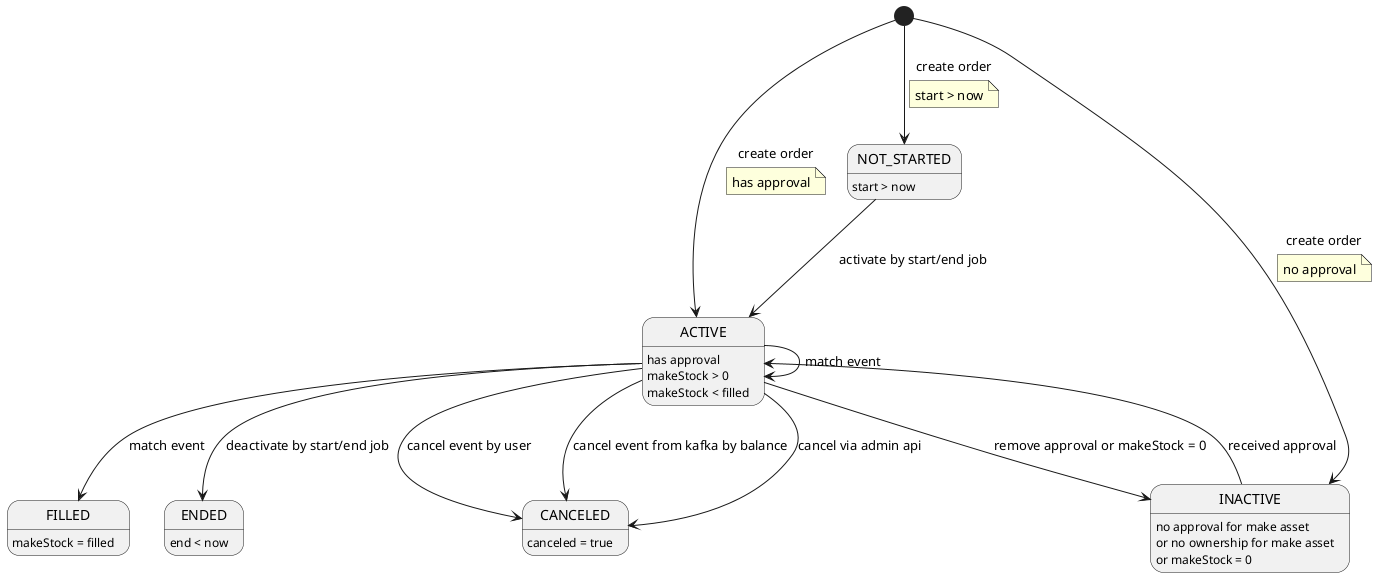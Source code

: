 @startuml

ACTIVE: has approval
ACTIVE: makeStock > 0
ACTIVE: makeStock < filled
FILLED: makeStock = filled
NOT_STARTED: start > now
ENDED: end < now
CANCELED: canceled = true
INACTIVE: no approval for make asset
INACTIVE: or no ownership for make asset
INACTIVE: or makeStock = 0

[*] --> ACTIVE : create order
note on link
  has approval
end note
[*] --> NOT_STARTED : create order
note on link
  start > now
end note
[*] --> INACTIVE : create order
note on link
  no approval
end note
NOT_STARTED --> ACTIVE : activate by start/end job
ACTIVE --> INACTIVE : remove approval or makeStock = 0
ACTIVE --> CANCELED : cancel event by user
ACTIVE --> CANCELED : cancel event from kafka by balance
ACTIVE --> CANCELED : cancel via admin api
ACTIVE --> ACTIVE : match event
INACTIVE --> ACTIVE : received approval
ACTIVE --> FILLED : match event
ACTIVE --> ENDED : deactivate by start/end job

@enduml
